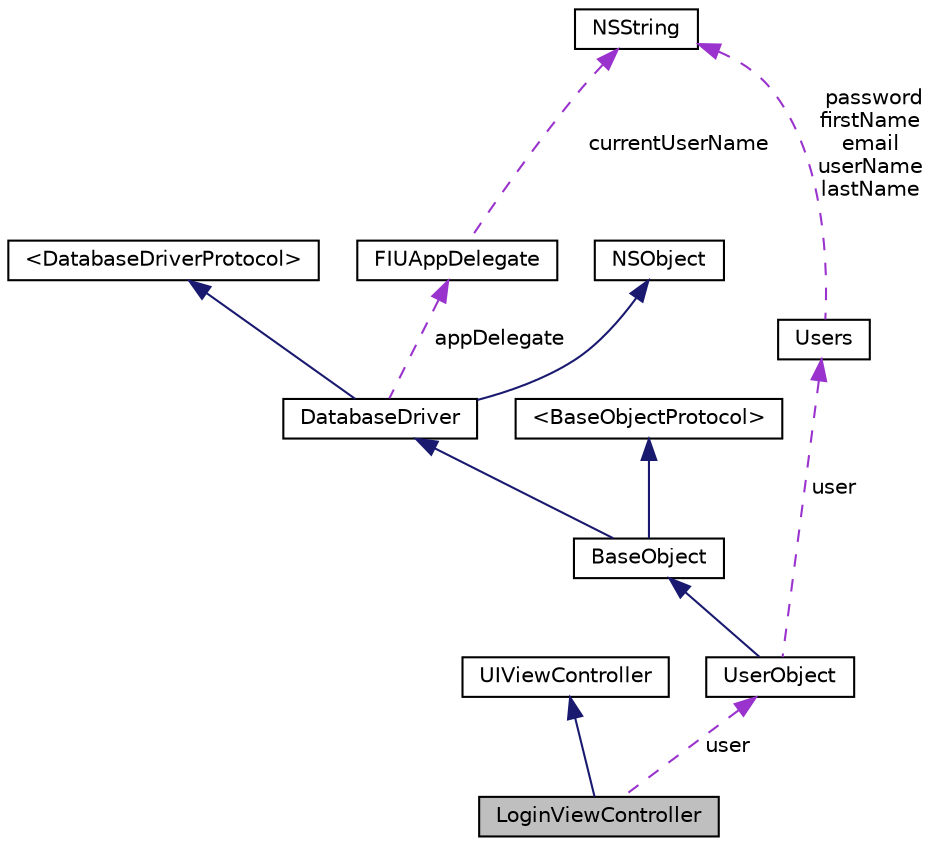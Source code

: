 digraph G
{
  edge [fontname="Helvetica",fontsize="10",labelfontname="Helvetica",labelfontsize="10"];
  node [fontname="Helvetica",fontsize="10",shape=record];
  Node1 [label="LoginViewController",height=0.2,width=0.4,color="black", fillcolor="grey75", style="filled" fontcolor="black"];
  Node2 -> Node1 [dir="back",color="midnightblue",fontsize="10",style="solid",fontname="Helvetica"];
  Node2 [label="UIViewController",height=0.2,width=0.4,color="black", fillcolor="white", style="filled",URL="$class_u_i_view_controller.html"];
  Node3 -> Node1 [dir="back",color="darkorchid3",fontsize="10",style="dashed",label=" user" ,fontname="Helvetica"];
  Node3 [label="UserObject",height=0.2,width=0.4,color="black", fillcolor="white", style="filled",URL="$interface_user_object.html"];
  Node4 -> Node3 [dir="back",color="midnightblue",fontsize="10",style="solid",fontname="Helvetica"];
  Node4 [label="BaseObject",height=0.2,width=0.4,color="black", fillcolor="white", style="filled",URL="$interface_base_object.html"];
  Node5 -> Node4 [dir="back",color="midnightblue",fontsize="10",style="solid",fontname="Helvetica"];
  Node5 [label="DatabaseDriver",height=0.2,width=0.4,color="black", fillcolor="white", style="filled",URL="$interface_database_driver.html"];
  Node6 -> Node5 [dir="back",color="midnightblue",fontsize="10",style="solid",fontname="Helvetica"];
  Node6 [label="NSObject",height=0.2,width=0.4,color="black", fillcolor="white", style="filled",URL="$class_n_s_object.html"];
  Node7 -> Node5 [dir="back",color="midnightblue",fontsize="10",style="solid",fontname="Helvetica"];
  Node7 [label="\<DatabaseDriverProtocol\>",height=0.2,width=0.4,color="black", fillcolor="white", style="filled",URL="$protocol_database_driver_protocol-p.html"];
  Node8 -> Node5 [dir="back",color="darkorchid3",fontsize="10",style="dashed",label=" appDelegate" ,fontname="Helvetica"];
  Node8 [label="FIUAppDelegate",height=0.2,width=0.4,color="black", fillcolor="white", style="filled",URL="$interface_f_i_u_app_delegate.html"];
  Node9 -> Node8 [dir="back",color="darkorchid3",fontsize="10",style="dashed",label=" currentUserName" ,fontname="Helvetica"];
  Node9 [label="NSString",height=0.2,width=0.4,color="black", fillcolor="white", style="filled",URL="$class_n_s_string.html"];
  Node10 -> Node4 [dir="back",color="midnightblue",fontsize="10",style="solid",fontname="Helvetica"];
  Node10 [label="\<BaseObjectProtocol\>",height=0.2,width=0.4,color="black", fillcolor="white", style="filled",URL="$protocol_base_object_protocol-p.html"];
  Node11 -> Node3 [dir="back",color="darkorchid3",fontsize="10",style="dashed",label=" user" ,fontname="Helvetica"];
  Node11 [label="Users",height=0.2,width=0.4,color="black", fillcolor="white", style="filled",URL="$interface_users.html"];
  Node9 -> Node11 [dir="back",color="darkorchid3",fontsize="10",style="dashed",label=" password\nfirstName\nemail\nuserName\nlastName" ,fontname="Helvetica"];
}
